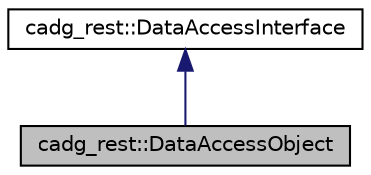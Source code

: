 digraph "cadg_rest::DataAccessObject"
{
 // LATEX_PDF_SIZE
  edge [fontname="Helvetica",fontsize="10",labelfontname="Helvetica",labelfontsize="10"];
  node [fontname="Helvetica",fontsize="10",shape=record];
  Node2 [label="cadg_rest::DataAccessObject",height=0.2,width=0.4,color="black", fillcolor="grey75", style="filled", fontcolor="black",tooltip="A DAO for users."];
  Node3 -> Node2 [dir="back",color="midnightblue",fontsize="10",style="solid",fontname="Helvetica"];
  Node3 [label="cadg_rest::DataAccessInterface",height=0.2,width=0.4,color="black", fillcolor="white", style="filled",URL="$classcadg__rest_1_1_data_access_interface.html",tooltip=" "];
}
